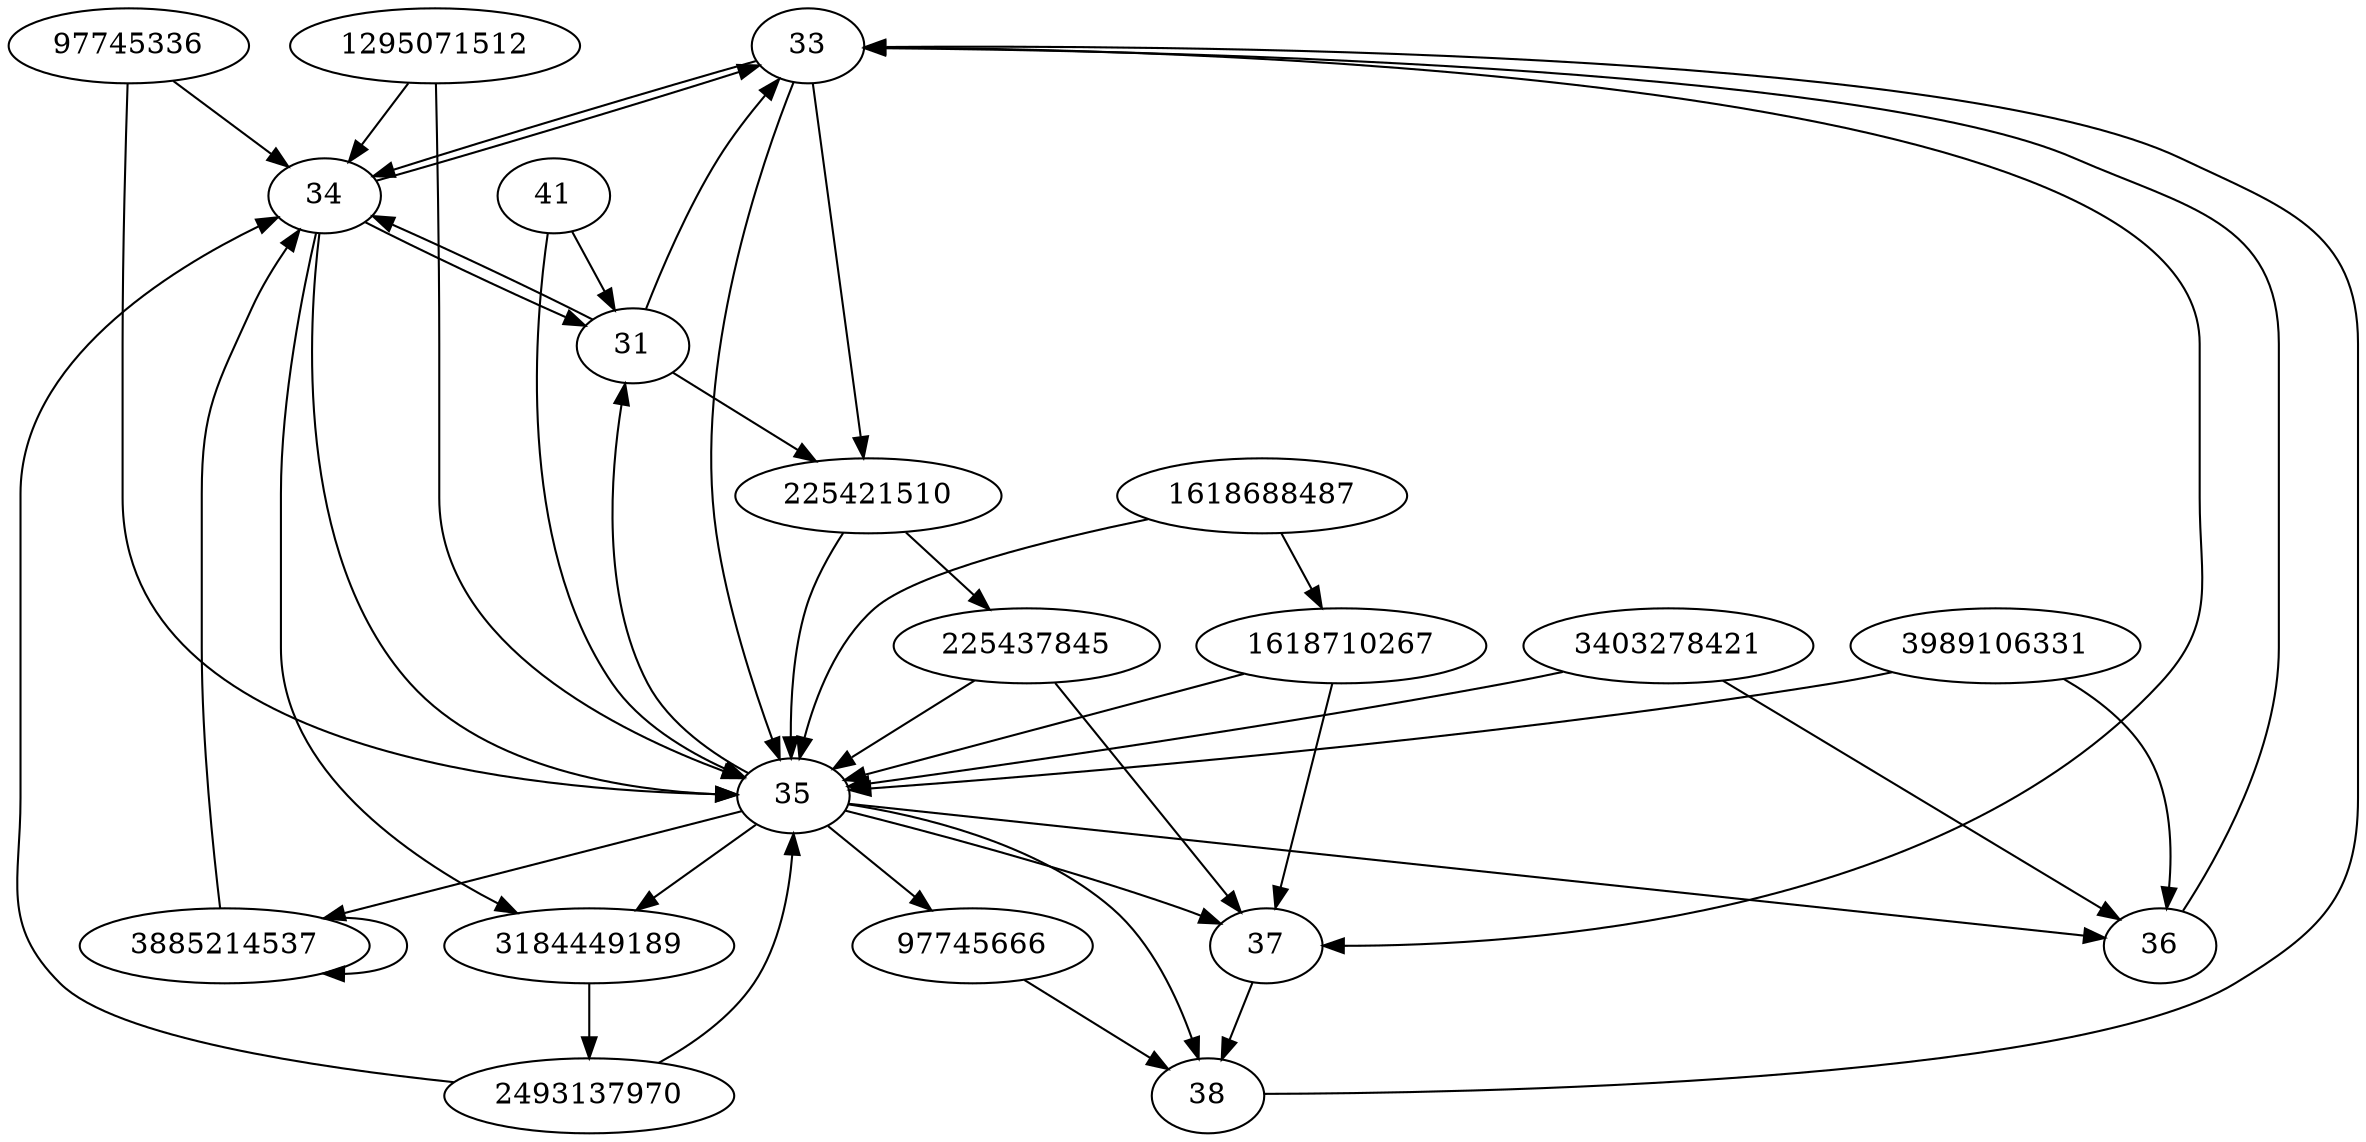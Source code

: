 digraph  {
33;
34;
97745666;
36;
3184449189;
225421510;
1618688487;
38;
41;
3885214537;
37;
35;
2493137970;
1295071512;
225437845;
3403278421;
97745336;
1618710267;
3989106331;
31;
33 -> 225421510;
33 -> 35;
33 -> 34;
33 -> 37;
34 -> 33;
34 -> 3184449189;
34 -> 31;
34 -> 35;
97745666 -> 38;
36 -> 33;
3184449189 -> 2493137970;
225421510 -> 35;
225421510 -> 225437845;
1618688487 -> 35;
1618688487 -> 1618710267;
38 -> 33;
41 -> 35;
41 -> 31;
3885214537 -> 34;
3885214537 -> 3885214537;
37 -> 38;
35 -> 3184449189;
35 -> 3885214537;
35 -> 31;
35 -> 36;
35 -> 97745666;
35 -> 38;
35 -> 37;
2493137970 -> 34;
2493137970 -> 35;
1295071512 -> 34;
1295071512 -> 35;
225437845 -> 35;
225437845 -> 37;
3403278421 -> 35;
3403278421 -> 36;
97745336 -> 34;
97745336 -> 35;
1618710267 -> 35;
1618710267 -> 37;
3989106331 -> 35;
3989106331 -> 36;
31 -> 225421510;
31 -> 33;
31 -> 34;
}

